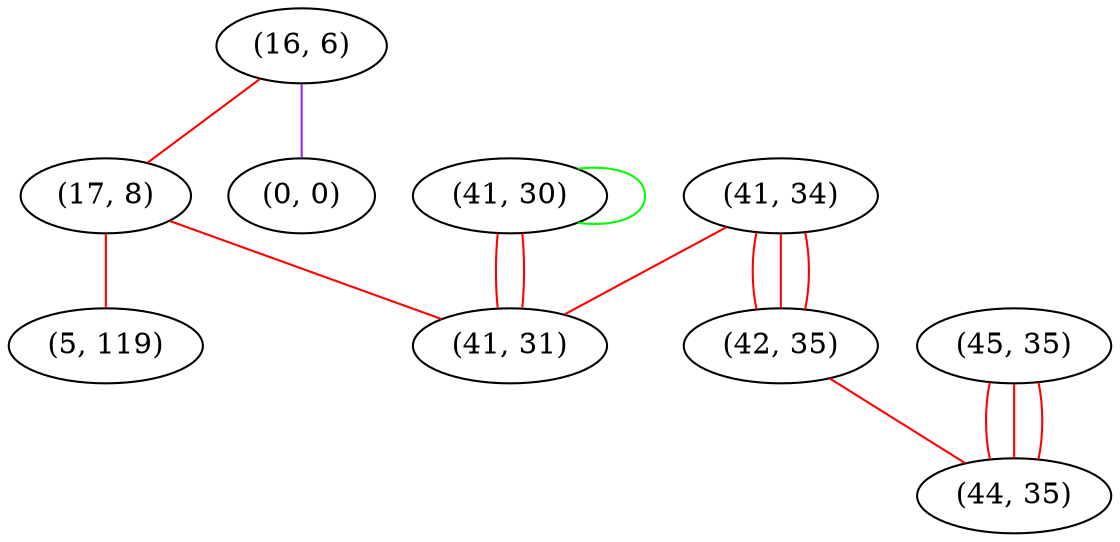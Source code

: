 graph "" {
"(16, 6)";
"(17, 8)";
"(0, 0)";
"(45, 35)";
"(41, 34)";
"(41, 30)";
"(41, 31)";
"(5, 119)";
"(42, 35)";
"(44, 35)";
"(16, 6)" -- "(17, 8)"  [color=red, key=0, weight=1];
"(16, 6)" -- "(0, 0)"  [color=purple, key=0, weight=4];
"(17, 8)" -- "(5, 119)"  [color=red, key=0, weight=1];
"(17, 8)" -- "(41, 31)"  [color=red, key=0, weight=1];
"(45, 35)" -- "(44, 35)"  [color=red, key=0, weight=1];
"(45, 35)" -- "(44, 35)"  [color=red, key=1, weight=1];
"(45, 35)" -- "(44, 35)"  [color=red, key=2, weight=1];
"(41, 34)" -- "(42, 35)"  [color=red, key=0, weight=1];
"(41, 34)" -- "(42, 35)"  [color=red, key=1, weight=1];
"(41, 34)" -- "(42, 35)"  [color=red, key=2, weight=1];
"(41, 34)" -- "(41, 31)"  [color=red, key=0, weight=1];
"(41, 30)" -- "(41, 30)"  [color=green, key=0, weight=2];
"(41, 30)" -- "(41, 31)"  [color=red, key=0, weight=1];
"(41, 30)" -- "(41, 31)"  [color=red, key=1, weight=1];
"(42, 35)" -- "(44, 35)"  [color=red, key=0, weight=1];
}
